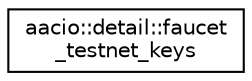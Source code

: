 digraph "Graphical Class Hierarchy"
{
  edge [fontname="Helvetica",fontsize="10",labelfontname="Helvetica",labelfontsize="10"];
  node [fontname="Helvetica",fontsize="10",shape=record];
  rankdir="LR";
  Node0 [label="aacio::detail::faucet\l_testnet_keys",height=0.2,width=0.4,color="black", fillcolor="white", style="filled",URL="$structaacio_1_1detail_1_1faucet__testnet__keys.html"];
}
